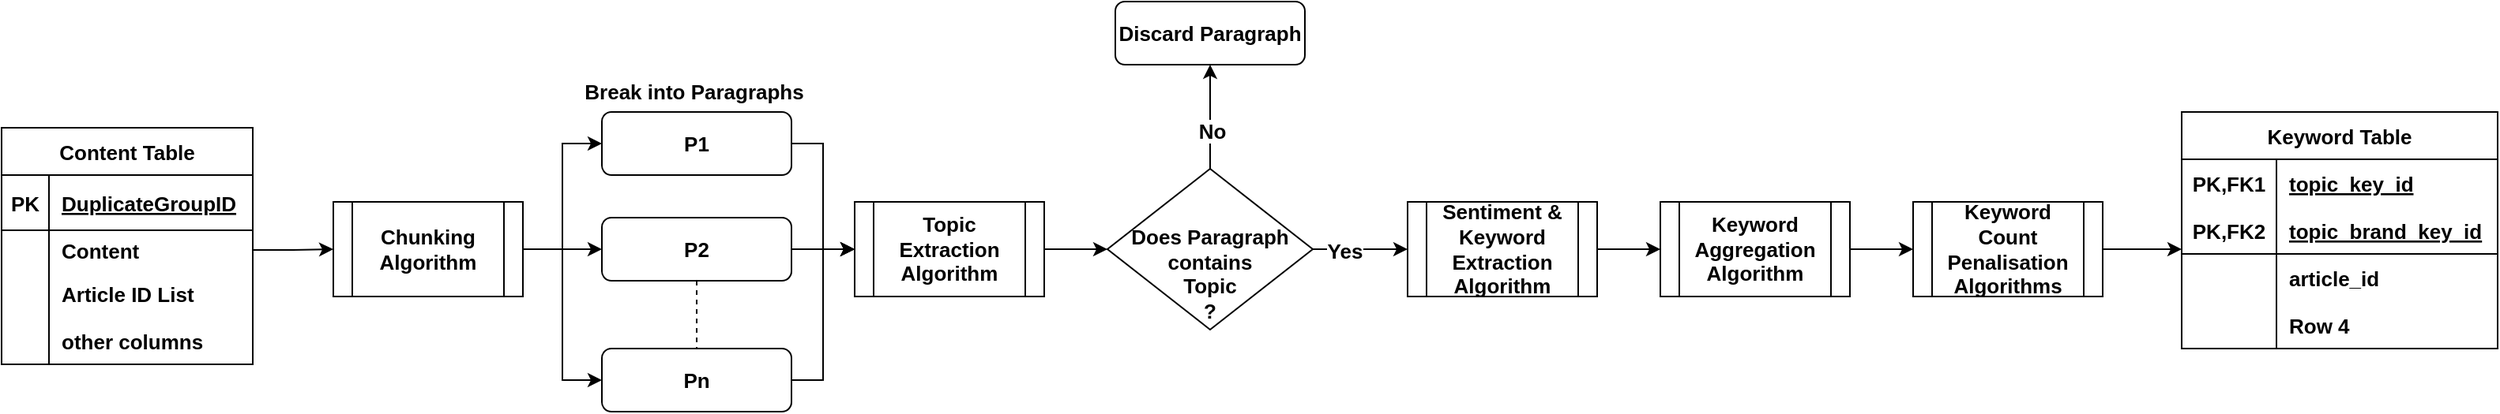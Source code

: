 <mxfile version="19.0.0" type="github">
  <diagram id="e7zzN5IPQSMmDOYIE2wS" name="Page-1">
    <mxGraphModel dx="2645" dy="1161" grid="1" gridSize="10" guides="1" tooltips="1" connect="1" arrows="1" fold="1" page="1" pageScale="1" pageWidth="850" pageHeight="1100" math="0" shadow="0">
      <root>
        <mxCell id="0" />
        <mxCell id="1" parent="0" />
        <mxCell id="L4XkyH18cuY4Jyip78m7-1" value="Content Table" style="shape=table;startSize=30;container=1;collapsible=1;childLayout=tableLayout;fixedRows=1;rowLines=0;fontStyle=1;align=center;resizeLast=1;fontSize=13;" vertex="1" parent="1">
          <mxGeometry x="-790" y="420" width="159" height="150" as="geometry" />
        </mxCell>
        <mxCell id="L4XkyH18cuY4Jyip78m7-2" value="" style="shape=tableRow;horizontal=0;startSize=0;swimlaneHead=0;swimlaneBody=0;fillColor=none;collapsible=0;dropTarget=0;points=[[0,0.5],[1,0.5]];portConstraint=eastwest;top=0;left=0;right=0;bottom=1;fontSize=13;fontStyle=1" vertex="1" parent="L4XkyH18cuY4Jyip78m7-1">
          <mxGeometry y="30" width="159" height="35" as="geometry" />
        </mxCell>
        <mxCell id="L4XkyH18cuY4Jyip78m7-3" value="PK" style="shape=partialRectangle;connectable=0;fillColor=none;top=0;left=0;bottom=0;right=0;fontStyle=1;overflow=hidden;fontSize=13;" vertex="1" parent="L4XkyH18cuY4Jyip78m7-2">
          <mxGeometry width="30" height="35" as="geometry">
            <mxRectangle width="30" height="35" as="alternateBounds" />
          </mxGeometry>
        </mxCell>
        <mxCell id="L4XkyH18cuY4Jyip78m7-4" value="DuplicateGroupID" style="shape=partialRectangle;connectable=0;fillColor=none;top=0;left=0;bottom=0;right=0;align=left;spacingLeft=6;fontStyle=5;overflow=hidden;fontSize=13;" vertex="1" parent="L4XkyH18cuY4Jyip78m7-2">
          <mxGeometry x="30" width="129" height="35" as="geometry">
            <mxRectangle width="129" height="35" as="alternateBounds" />
          </mxGeometry>
        </mxCell>
        <mxCell id="L4XkyH18cuY4Jyip78m7-5" value="" style="shape=tableRow;horizontal=0;startSize=0;swimlaneHead=0;swimlaneBody=0;fillColor=none;collapsible=0;dropTarget=0;points=[[0,0.5],[1,0.5]];portConstraint=eastwest;top=0;left=0;right=0;bottom=0;fontSize=13;fontStyle=1" vertex="1" parent="L4XkyH18cuY4Jyip78m7-1">
          <mxGeometry y="65" width="159" height="25" as="geometry" />
        </mxCell>
        <mxCell id="L4XkyH18cuY4Jyip78m7-6" value="" style="shape=partialRectangle;connectable=0;fillColor=none;top=0;left=0;bottom=0;right=0;editable=1;overflow=hidden;fontSize=13;fontStyle=1" vertex="1" parent="L4XkyH18cuY4Jyip78m7-5">
          <mxGeometry width="30" height="25" as="geometry">
            <mxRectangle width="30" height="25" as="alternateBounds" />
          </mxGeometry>
        </mxCell>
        <mxCell id="L4XkyH18cuY4Jyip78m7-7" value="Content " style="shape=partialRectangle;connectable=0;fillColor=none;top=0;left=0;bottom=0;right=0;align=left;spacingLeft=6;overflow=hidden;fontSize=13;fontStyle=1" vertex="1" parent="L4XkyH18cuY4Jyip78m7-5">
          <mxGeometry x="30" width="129" height="25" as="geometry">
            <mxRectangle width="129" height="25" as="alternateBounds" />
          </mxGeometry>
        </mxCell>
        <mxCell id="L4XkyH18cuY4Jyip78m7-8" value="" style="shape=tableRow;horizontal=0;startSize=0;swimlaneHead=0;swimlaneBody=0;fillColor=none;collapsible=0;dropTarget=0;points=[[0,0.5],[1,0.5]];portConstraint=eastwest;top=0;left=0;right=0;bottom=0;fontSize=13;fontStyle=1" vertex="1" parent="L4XkyH18cuY4Jyip78m7-1">
          <mxGeometry y="90" width="159" height="30" as="geometry" />
        </mxCell>
        <mxCell id="L4XkyH18cuY4Jyip78m7-9" value="" style="shape=partialRectangle;connectable=0;fillColor=none;top=0;left=0;bottom=0;right=0;editable=1;overflow=hidden;fontSize=13;fontStyle=1" vertex="1" parent="L4XkyH18cuY4Jyip78m7-8">
          <mxGeometry width="30" height="30" as="geometry">
            <mxRectangle width="30" height="30" as="alternateBounds" />
          </mxGeometry>
        </mxCell>
        <mxCell id="L4XkyH18cuY4Jyip78m7-10" value="Article ID List" style="shape=partialRectangle;connectable=0;fillColor=none;top=0;left=0;bottom=0;right=0;align=left;spacingLeft=6;overflow=hidden;fontSize=13;fontStyle=1" vertex="1" parent="L4XkyH18cuY4Jyip78m7-8">
          <mxGeometry x="30" width="129" height="30" as="geometry">
            <mxRectangle width="129" height="30" as="alternateBounds" />
          </mxGeometry>
        </mxCell>
        <mxCell id="L4XkyH18cuY4Jyip78m7-11" value="" style="shape=tableRow;horizontal=0;startSize=0;swimlaneHead=0;swimlaneBody=0;fillColor=none;collapsible=0;dropTarget=0;points=[[0,0.5],[1,0.5]];portConstraint=eastwest;top=0;left=0;right=0;bottom=0;fontSize=13;fontStyle=1" vertex="1" parent="L4XkyH18cuY4Jyip78m7-1">
          <mxGeometry y="120" width="159" height="30" as="geometry" />
        </mxCell>
        <mxCell id="L4XkyH18cuY4Jyip78m7-12" value="" style="shape=partialRectangle;connectable=0;fillColor=none;top=0;left=0;bottom=0;right=0;editable=1;overflow=hidden;fontSize=13;fontStyle=1" vertex="1" parent="L4XkyH18cuY4Jyip78m7-11">
          <mxGeometry width="30" height="30" as="geometry">
            <mxRectangle width="30" height="30" as="alternateBounds" />
          </mxGeometry>
        </mxCell>
        <mxCell id="L4XkyH18cuY4Jyip78m7-13" value="other columns" style="shape=partialRectangle;connectable=0;fillColor=none;top=0;left=0;bottom=0;right=0;align=left;spacingLeft=6;overflow=hidden;fontSize=13;fontStyle=1" vertex="1" parent="L4XkyH18cuY4Jyip78m7-11">
          <mxGeometry x="30" width="129" height="30" as="geometry">
            <mxRectangle width="129" height="30" as="alternateBounds" />
          </mxGeometry>
        </mxCell>
        <mxCell id="L4XkyH18cuY4Jyip78m7-14" style="edgeStyle=orthogonalEdgeStyle;rounded=0;orthogonalLoop=1;jettySize=auto;html=1;exitX=1;exitY=0.5;exitDx=0;exitDy=0;fontSize=13;fontStyle=1" edge="1" parent="L4XkyH18cuY4Jyip78m7-1" source="L4XkyH18cuY4Jyip78m7-2" target="L4XkyH18cuY4Jyip78m7-2">
          <mxGeometry relative="1" as="geometry" />
        </mxCell>
        <mxCell id="L4XkyH18cuY4Jyip78m7-23" style="edgeStyle=orthogonalEdgeStyle;rounded=0;orthogonalLoop=1;jettySize=auto;html=1;exitX=1;exitY=0.5;exitDx=0;exitDy=0;fontStyle=1;fontSize=13;" edge="1" parent="1" source="L4XkyH18cuY4Jyip78m7-15" target="L4XkyH18cuY4Jyip78m7-20">
          <mxGeometry relative="1" as="geometry" />
        </mxCell>
        <mxCell id="L4XkyH18cuY4Jyip78m7-32" style="edgeStyle=orthogonalEdgeStyle;rounded=0;orthogonalLoop=1;jettySize=auto;html=1;exitX=1;exitY=0.5;exitDx=0;exitDy=0;entryX=0;entryY=0.5;entryDx=0;entryDy=0;endArrow=classic;endFill=1;fontStyle=1;fontSize=13;" edge="1" parent="1" source="L4XkyH18cuY4Jyip78m7-15" target="L4XkyH18cuY4Jyip78m7-19">
          <mxGeometry relative="1" as="geometry" />
        </mxCell>
        <mxCell id="L4XkyH18cuY4Jyip78m7-33" style="edgeStyle=orthogonalEdgeStyle;rounded=0;orthogonalLoop=1;jettySize=auto;html=1;exitX=1;exitY=0.5;exitDx=0;exitDy=0;entryX=0;entryY=0.5;entryDx=0;entryDy=0;endArrow=classic;endFill=1;fontStyle=1;fontSize=13;" edge="1" parent="1" source="L4XkyH18cuY4Jyip78m7-15" target="L4XkyH18cuY4Jyip78m7-21">
          <mxGeometry relative="1" as="geometry" />
        </mxCell>
        <mxCell id="L4XkyH18cuY4Jyip78m7-15" value="Chunking Algorithm" style="shape=process;whiteSpace=wrap;html=1;backgroundOutline=1;fontStyle=1;fontSize=13;" vertex="1" parent="1">
          <mxGeometry x="-580" y="467" width="120" height="60" as="geometry" />
        </mxCell>
        <mxCell id="L4XkyH18cuY4Jyip78m7-18" style="edgeStyle=orthogonalEdgeStyle;rounded=0;orthogonalLoop=1;jettySize=auto;html=1;exitX=1;exitY=0.5;exitDx=0;exitDy=0;fontStyle=1;fontSize=13;" edge="1" parent="1" source="L4XkyH18cuY4Jyip78m7-5" target="L4XkyH18cuY4Jyip78m7-15">
          <mxGeometry relative="1" as="geometry" />
        </mxCell>
        <mxCell id="L4XkyH18cuY4Jyip78m7-26" style="edgeStyle=orthogonalEdgeStyle;rounded=0;orthogonalLoop=1;jettySize=auto;html=1;exitX=1;exitY=0.5;exitDx=0;exitDy=0;entryX=0;entryY=0.5;entryDx=0;entryDy=0;endArrow=classic;endFill=1;fontStyle=1;fontSize=13;" edge="1" parent="1" source="L4XkyH18cuY4Jyip78m7-19" target="L4XkyH18cuY4Jyip78m7-25">
          <mxGeometry relative="1" as="geometry" />
        </mxCell>
        <mxCell id="L4XkyH18cuY4Jyip78m7-19" value="P1" style="rounded=1;whiteSpace=wrap;html=1;fontStyle=1;fontSize=13;" vertex="1" parent="1">
          <mxGeometry x="-410" y="410" width="120" height="40" as="geometry" />
        </mxCell>
        <mxCell id="L4XkyH18cuY4Jyip78m7-24" style="edgeStyle=orthogonalEdgeStyle;rounded=0;orthogonalLoop=1;jettySize=auto;html=1;exitX=0.5;exitY=1;exitDx=0;exitDy=0;entryX=0.5;entryY=0;entryDx=0;entryDy=0;dashed=1;endArrow=none;endFill=0;fontStyle=1;fontSize=13;" edge="1" parent="1" source="L4XkyH18cuY4Jyip78m7-20" target="L4XkyH18cuY4Jyip78m7-21">
          <mxGeometry relative="1" as="geometry" />
        </mxCell>
        <mxCell id="L4XkyH18cuY4Jyip78m7-27" style="edgeStyle=orthogonalEdgeStyle;rounded=0;orthogonalLoop=1;jettySize=auto;html=1;exitX=1;exitY=0.5;exitDx=0;exitDy=0;entryX=0;entryY=0.5;entryDx=0;entryDy=0;endArrow=classic;endFill=1;fontStyle=1;fontSize=13;" edge="1" parent="1" source="L4XkyH18cuY4Jyip78m7-20" target="L4XkyH18cuY4Jyip78m7-25">
          <mxGeometry relative="1" as="geometry" />
        </mxCell>
        <mxCell id="L4XkyH18cuY4Jyip78m7-20" value="P2" style="rounded=1;whiteSpace=wrap;html=1;fontStyle=1;fontSize=13;" vertex="1" parent="1">
          <mxGeometry x="-410" y="477" width="120" height="40" as="geometry" />
        </mxCell>
        <mxCell id="L4XkyH18cuY4Jyip78m7-28" style="edgeStyle=orthogonalEdgeStyle;rounded=0;orthogonalLoop=1;jettySize=auto;html=1;exitX=1;exitY=0.5;exitDx=0;exitDy=0;entryX=0;entryY=0.5;entryDx=0;entryDy=0;endArrow=classic;endFill=1;fontStyle=1;fontSize=13;" edge="1" parent="1" source="L4XkyH18cuY4Jyip78m7-21" target="L4XkyH18cuY4Jyip78m7-25">
          <mxGeometry relative="1" as="geometry" />
        </mxCell>
        <mxCell id="L4XkyH18cuY4Jyip78m7-21" value="Pn" style="rounded=1;whiteSpace=wrap;html=1;fontStyle=1;fontSize=13;" vertex="1" parent="1">
          <mxGeometry x="-410" y="560" width="120" height="40" as="geometry" />
        </mxCell>
        <mxCell id="L4XkyH18cuY4Jyip78m7-22" value="&lt;font style=&quot;font-size: 13px;&quot;&gt;Break into Paragraphs&lt;/font&gt;" style="edgeLabel;html=1;align=center;verticalAlign=middle;resizable=0;points=[];fontStyle=1;fontSize=13;" vertex="1" connectable="0" parent="1">
          <mxGeometry x="-350" y="370" as="geometry">
            <mxPoint x="-2" y="27" as="offset" />
          </mxGeometry>
        </mxCell>
        <mxCell id="L4XkyH18cuY4Jyip78m7-31" style="edgeStyle=orthogonalEdgeStyle;rounded=0;orthogonalLoop=1;jettySize=auto;html=1;exitX=1;exitY=0.5;exitDx=0;exitDy=0;entryX=0;entryY=0.5;entryDx=0;entryDy=0;endArrow=classic;endFill=1;fontStyle=1;fontSize=13;" edge="1" parent="1" source="L4XkyH18cuY4Jyip78m7-25" target="L4XkyH18cuY4Jyip78m7-30">
          <mxGeometry relative="1" as="geometry" />
        </mxCell>
        <mxCell id="L4XkyH18cuY4Jyip78m7-25" value="Topic Extraction Algorithm" style="shape=process;whiteSpace=wrap;html=1;backgroundOutline=1;fontStyle=1;fontSize=13;" vertex="1" parent="1">
          <mxGeometry x="-250" y="467" width="120" height="60" as="geometry" />
        </mxCell>
        <mxCell id="L4XkyH18cuY4Jyip78m7-36" style="edgeStyle=orthogonalEdgeStyle;rounded=0;orthogonalLoop=1;jettySize=auto;html=1;exitX=0.5;exitY=0;exitDx=0;exitDy=0;entryX=0.5;entryY=1;entryDx=0;entryDy=0;endArrow=classic;endFill=1;fontStyle=1;fontSize=13;" edge="1" parent="1" source="L4XkyH18cuY4Jyip78m7-30" target="L4XkyH18cuY4Jyip78m7-35">
          <mxGeometry relative="1" as="geometry" />
        </mxCell>
        <mxCell id="L4XkyH18cuY4Jyip78m7-37" value="No" style="edgeLabel;html=1;align=center;verticalAlign=middle;resizable=0;points=[];fontStyle=1;fontSize=13;" vertex="1" connectable="0" parent="L4XkyH18cuY4Jyip78m7-36">
          <mxGeometry x="-0.273" y="-1" relative="1" as="geometry">
            <mxPoint as="offset" />
          </mxGeometry>
        </mxCell>
        <mxCell id="L4XkyH18cuY4Jyip78m7-39" style="edgeStyle=orthogonalEdgeStyle;rounded=0;orthogonalLoop=1;jettySize=auto;html=1;exitX=1;exitY=0.5;exitDx=0;exitDy=0;entryX=0;entryY=0.5;entryDx=0;entryDy=0;endArrow=classic;endFill=1;fontStyle=1;fontSize=13;" edge="1" parent="1" source="L4XkyH18cuY4Jyip78m7-30" target="L4XkyH18cuY4Jyip78m7-38">
          <mxGeometry relative="1" as="geometry" />
        </mxCell>
        <mxCell id="L4XkyH18cuY4Jyip78m7-56" value="Yes" style="edgeLabel;html=1;align=center;verticalAlign=middle;resizable=0;points=[];fontStyle=1;fontSize=13;" vertex="1" connectable="0" parent="L4XkyH18cuY4Jyip78m7-39">
          <mxGeometry x="-0.333" y="-1" relative="1" as="geometry">
            <mxPoint as="offset" />
          </mxGeometry>
        </mxCell>
        <mxCell id="L4XkyH18cuY4Jyip78m7-30" value="&lt;br style=&quot;font-size: 13px;&quot;&gt;&lt;br style=&quot;font-size: 13px;&quot;&gt;Does Paragraph&lt;br style=&quot;font-size: 13px;&quot;&gt;contains&lt;br style=&quot;font-size: 13px;&quot;&gt;Topic&lt;br style=&quot;font-size: 13px;&quot;&gt;?" style="rhombus;whiteSpace=wrap;html=1;fontStyle=1;fontSize=13;" vertex="1" parent="1">
          <mxGeometry x="-90" y="446" width="130" height="102" as="geometry" />
        </mxCell>
        <mxCell id="L4XkyH18cuY4Jyip78m7-35" value="Discard Paragraph" style="rounded=1;whiteSpace=wrap;html=1;fontStyle=1;fontSize=13;" vertex="1" parent="1">
          <mxGeometry x="-85" y="340" width="120" height="40" as="geometry" />
        </mxCell>
        <mxCell id="L4XkyH18cuY4Jyip78m7-129" style="edgeStyle=orthogonalEdgeStyle;rounded=0;orthogonalLoop=1;jettySize=auto;html=1;exitX=1;exitY=0.5;exitDx=0;exitDy=0;entryX=0;entryY=0.5;entryDx=0;entryDy=0;endArrow=classic;endFill=1;fontStyle=1;fontSize=13;" edge="1" parent="1" source="L4XkyH18cuY4Jyip78m7-38" target="L4XkyH18cuY4Jyip78m7-99">
          <mxGeometry relative="1" as="geometry" />
        </mxCell>
        <mxCell id="L4XkyH18cuY4Jyip78m7-38" value="Sentiment &amp;amp; Keyword Extraction&lt;br style=&quot;font-size: 13px;&quot;&gt;Algorithm" style="shape=process;whiteSpace=wrap;html=1;backgroundOutline=1;fontStyle=1;fontSize=13;" vertex="1" parent="1">
          <mxGeometry x="100" y="467" width="120" height="60" as="geometry" />
        </mxCell>
        <mxCell id="L4XkyH18cuY4Jyip78m7-128" style="edgeStyle=orthogonalEdgeStyle;rounded=0;orthogonalLoop=1;jettySize=auto;html=1;exitX=1;exitY=0.5;exitDx=0;exitDy=0;entryX=0;entryY=0.5;entryDx=0;entryDy=0;endArrow=classic;endFill=1;fontStyle=1;fontSize=13;" edge="1" parent="1" source="L4XkyH18cuY4Jyip78m7-99" target="L4XkyH18cuY4Jyip78m7-127">
          <mxGeometry relative="1" as="geometry" />
        </mxCell>
        <mxCell id="L4XkyH18cuY4Jyip78m7-99" value="Keyword Aggregation Algorithm" style="shape=process;whiteSpace=wrap;html=1;backgroundOutline=1;fontStyle=1;fontSize=13;" vertex="1" parent="1">
          <mxGeometry x="260" y="467" width="120" height="60" as="geometry" />
        </mxCell>
        <mxCell id="L4XkyH18cuY4Jyip78m7-113" value="Keyword Table" style="shape=table;startSize=30;container=1;collapsible=1;childLayout=tableLayout;fixedRows=1;rowLines=0;fontStyle=1;align=center;resizeLast=1;fontSize=13;" vertex="1" parent="1">
          <mxGeometry x="590" y="410" width="200" height="150" as="geometry">
            <mxRectangle x="220" y="600" width="120" height="30" as="alternateBounds" />
          </mxGeometry>
        </mxCell>
        <mxCell id="L4XkyH18cuY4Jyip78m7-114" value="" style="shape=tableRow;horizontal=0;startSize=0;swimlaneHead=0;swimlaneBody=0;fillColor=none;collapsible=0;dropTarget=0;points=[[0,0.5],[1,0.5]];portConstraint=eastwest;top=0;left=0;right=0;bottom=0;fontStyle=1;fontSize=13;" vertex="1" parent="L4XkyH18cuY4Jyip78m7-113">
          <mxGeometry y="30" width="200" height="30" as="geometry" />
        </mxCell>
        <mxCell id="L4XkyH18cuY4Jyip78m7-115" value="PK,FK1" style="shape=partialRectangle;connectable=0;fillColor=none;top=0;left=0;bottom=0;right=0;fontStyle=1;overflow=hidden;fontSize=13;" vertex="1" parent="L4XkyH18cuY4Jyip78m7-114">
          <mxGeometry width="60" height="30" as="geometry">
            <mxRectangle width="60" height="30" as="alternateBounds" />
          </mxGeometry>
        </mxCell>
        <mxCell id="L4XkyH18cuY4Jyip78m7-116" value="topic_key_id" style="shape=partialRectangle;connectable=0;fillColor=none;top=0;left=0;bottom=0;right=0;align=left;spacingLeft=6;fontStyle=5;overflow=hidden;fontSize=13;" vertex="1" parent="L4XkyH18cuY4Jyip78m7-114">
          <mxGeometry x="60" width="140" height="30" as="geometry">
            <mxRectangle width="140" height="30" as="alternateBounds" />
          </mxGeometry>
        </mxCell>
        <mxCell id="L4XkyH18cuY4Jyip78m7-117" value="" style="shape=tableRow;horizontal=0;startSize=0;swimlaneHead=0;swimlaneBody=0;fillColor=none;collapsible=0;dropTarget=0;points=[[0,0.5],[1,0.5]];portConstraint=eastwest;top=0;left=0;right=0;bottom=1;fontStyle=1;fontSize=13;" vertex="1" parent="L4XkyH18cuY4Jyip78m7-113">
          <mxGeometry y="60" width="200" height="30" as="geometry" />
        </mxCell>
        <mxCell id="L4XkyH18cuY4Jyip78m7-118" value="PK,FK2" style="shape=partialRectangle;connectable=0;fillColor=none;top=0;left=0;bottom=0;right=0;fontStyle=1;overflow=hidden;fontSize=13;" vertex="1" parent="L4XkyH18cuY4Jyip78m7-117">
          <mxGeometry width="60" height="30" as="geometry">
            <mxRectangle width="60" height="30" as="alternateBounds" />
          </mxGeometry>
        </mxCell>
        <mxCell id="L4XkyH18cuY4Jyip78m7-119" value="topic_brand_key_id" style="shape=partialRectangle;connectable=0;fillColor=none;top=0;left=0;bottom=0;right=0;align=left;spacingLeft=6;fontStyle=5;overflow=hidden;fontSize=13;" vertex="1" parent="L4XkyH18cuY4Jyip78m7-117">
          <mxGeometry x="60" width="140" height="30" as="geometry">
            <mxRectangle width="140" height="30" as="alternateBounds" />
          </mxGeometry>
        </mxCell>
        <mxCell id="L4XkyH18cuY4Jyip78m7-120" value="" style="shape=tableRow;horizontal=0;startSize=0;swimlaneHead=0;swimlaneBody=0;fillColor=none;collapsible=0;dropTarget=0;points=[[0,0.5],[1,0.5]];portConstraint=eastwest;top=0;left=0;right=0;bottom=0;fontStyle=1;fontSize=13;" vertex="1" parent="L4XkyH18cuY4Jyip78m7-113">
          <mxGeometry y="90" width="200" height="30" as="geometry" />
        </mxCell>
        <mxCell id="L4XkyH18cuY4Jyip78m7-121" value="" style="shape=partialRectangle;connectable=0;fillColor=none;top=0;left=0;bottom=0;right=0;editable=1;overflow=hidden;fontStyle=1;fontSize=13;" vertex="1" parent="L4XkyH18cuY4Jyip78m7-120">
          <mxGeometry width="60" height="30" as="geometry">
            <mxRectangle width="60" height="30" as="alternateBounds" />
          </mxGeometry>
        </mxCell>
        <mxCell id="L4XkyH18cuY4Jyip78m7-122" value="article_id" style="shape=partialRectangle;connectable=0;fillColor=none;top=0;left=0;bottom=0;right=0;align=left;spacingLeft=6;overflow=hidden;fontStyle=1;fontSize=13;" vertex="1" parent="L4XkyH18cuY4Jyip78m7-120">
          <mxGeometry x="60" width="140" height="30" as="geometry">
            <mxRectangle width="140" height="30" as="alternateBounds" />
          </mxGeometry>
        </mxCell>
        <mxCell id="L4XkyH18cuY4Jyip78m7-123" value="" style="shape=tableRow;horizontal=0;startSize=0;swimlaneHead=0;swimlaneBody=0;fillColor=none;collapsible=0;dropTarget=0;points=[[0,0.5],[1,0.5]];portConstraint=eastwest;top=0;left=0;right=0;bottom=0;fontStyle=1;fontSize=13;" vertex="1" parent="L4XkyH18cuY4Jyip78m7-113">
          <mxGeometry y="120" width="200" height="30" as="geometry" />
        </mxCell>
        <mxCell id="L4XkyH18cuY4Jyip78m7-124" value="" style="shape=partialRectangle;connectable=0;fillColor=none;top=0;left=0;bottom=0;right=0;editable=1;overflow=hidden;fontStyle=1;fontSize=13;" vertex="1" parent="L4XkyH18cuY4Jyip78m7-123">
          <mxGeometry width="60" height="30" as="geometry">
            <mxRectangle width="60" height="30" as="alternateBounds" />
          </mxGeometry>
        </mxCell>
        <mxCell id="L4XkyH18cuY4Jyip78m7-125" value="Row 4" style="shape=partialRectangle;connectable=0;fillColor=none;top=0;left=0;bottom=0;right=0;align=left;spacingLeft=6;overflow=hidden;fontStyle=1;fontSize=13;" vertex="1" parent="L4XkyH18cuY4Jyip78m7-123">
          <mxGeometry x="60" width="140" height="30" as="geometry">
            <mxRectangle width="140" height="30" as="alternateBounds" />
          </mxGeometry>
        </mxCell>
        <mxCell id="L4XkyH18cuY4Jyip78m7-159" style="edgeStyle=orthogonalEdgeStyle;rounded=0;orthogonalLoop=1;jettySize=auto;html=1;exitX=1;exitY=0.5;exitDx=0;exitDy=0;entryX=0;entryY=0.9;entryDx=0;entryDy=0;entryPerimeter=0;fontSize=28;endArrow=classic;endFill=1;" edge="1" parent="1" source="L4XkyH18cuY4Jyip78m7-127" target="L4XkyH18cuY4Jyip78m7-117">
          <mxGeometry relative="1" as="geometry" />
        </mxCell>
        <mxCell id="L4XkyH18cuY4Jyip78m7-127" value="Keyword Count Penalisation Algorithms" style="shape=process;whiteSpace=wrap;html=1;backgroundOutline=1;fontStyle=1;fontSize=13;" vertex="1" parent="1">
          <mxGeometry x="420" y="467" width="120" height="60" as="geometry" />
        </mxCell>
      </root>
    </mxGraphModel>
  </diagram>
</mxfile>
